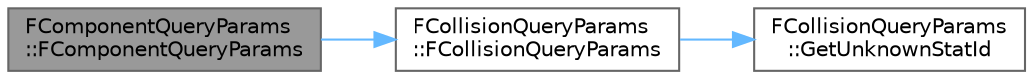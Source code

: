 digraph "FComponentQueryParams::FComponentQueryParams"
{
 // INTERACTIVE_SVG=YES
 // LATEX_PDF_SIZE
  bgcolor="transparent";
  edge [fontname=Helvetica,fontsize=10,labelfontname=Helvetica,labelfontsize=10];
  node [fontname=Helvetica,fontsize=10,shape=box,height=0.2,width=0.4];
  rankdir="LR";
  Node1 [id="Node000001",label="FComponentQueryParams\l::FComponentQueryParams",height=0.2,width=0.4,color="gray40", fillcolor="grey60", style="filled", fontcolor="black",tooltip=" "];
  Node1 -> Node2 [id="edge1_Node000001_Node000002",color="steelblue1",style="solid",tooltip=" "];
  Node2 [id="Node000002",label="FCollisionQueryParams\l::FCollisionQueryParams",height=0.2,width=0.4,color="grey40", fillcolor="white", style="filled",URL="$d9/d3f/structFCollisionQueryParams.html#a2dfb7fbd921bf33370dcb8eaf22be16b",tooltip=" "];
  Node2 -> Node3 [id="edge2_Node000002_Node000003",color="steelblue1",style="solid",tooltip=" "];
  Node3 [id="Node000003",label="FCollisionQueryParams\l::GetUnknownStatId",height=0.2,width=0.4,color="grey40", fillcolor="white", style="filled",URL="$d9/d3f/structFCollisionQueryParams.html#adc15e3cfe82861405b977040729908ec",tooltip=" "];
}
